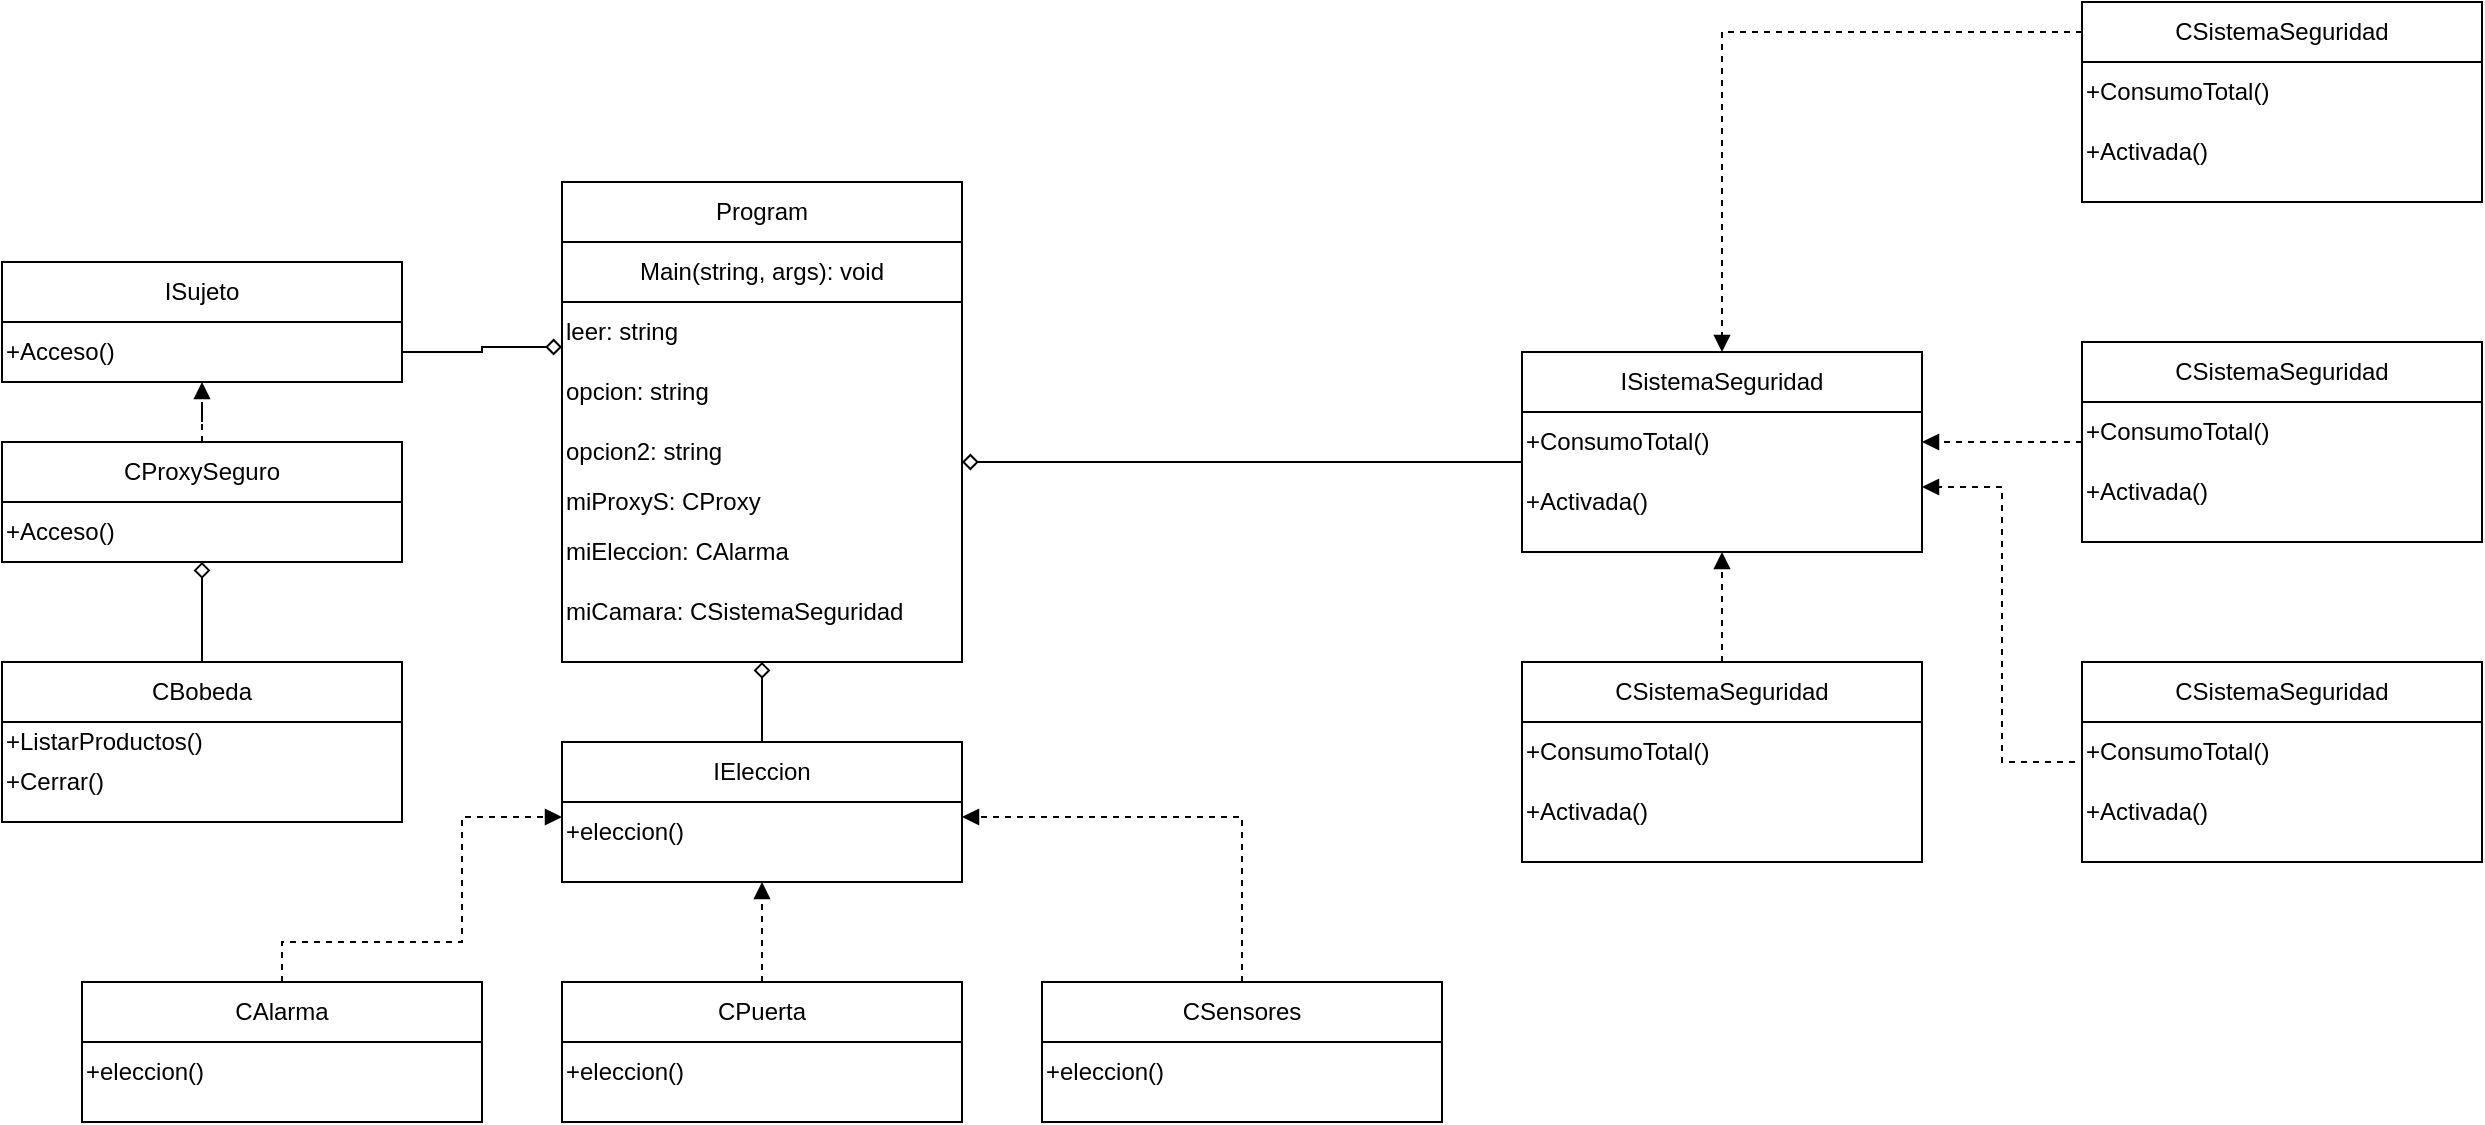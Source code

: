 <mxfile version="20.3.0" type="device"><diagram id="yue94MrkfqgcqNUkJM-i" name="Página-1"><mxGraphModel dx="868" dy="450" grid="1" gridSize="10" guides="1" tooltips="1" connect="1" arrows="1" fold="1" page="1" pageScale="1" pageWidth="1654" pageHeight="2336" math="0" shadow="0"><root><mxCell id="0"/><mxCell id="1" parent="0"/><mxCell id="NzRh6jxZODoxdTJiovQG-1" value="" style="rounded=0;whiteSpace=wrap;html=1;" vertex="1" parent="1"><mxGeometry x="360" y="160" width="200" height="240" as="geometry"/></mxCell><mxCell id="NzRh6jxZODoxdTJiovQG-3" value="Program" style="rounded=0;whiteSpace=wrap;html=1;" vertex="1" parent="1"><mxGeometry x="360" y="160" width="200" height="30" as="geometry"/></mxCell><mxCell id="NzRh6jxZODoxdTJiovQG-4" value="Main(string, args): void" style="rounded=0;whiteSpace=wrap;html=1;" vertex="1" parent="1"><mxGeometry x="360" y="190" width="200" height="30" as="geometry"/></mxCell><mxCell id="NzRh6jxZODoxdTJiovQG-5" value="leer: string" style="text;html=1;strokeColor=none;fillColor=none;align=left;verticalAlign=middle;whiteSpace=wrap;rounded=0;" vertex="1" parent="1"><mxGeometry x="360" y="220" width="200" height="30" as="geometry"/></mxCell><mxCell id="NzRh6jxZODoxdTJiovQG-6" value="opcion: string" style="text;html=1;strokeColor=none;fillColor=none;align=left;verticalAlign=middle;whiteSpace=wrap;rounded=0;" vertex="1" parent="1"><mxGeometry x="360" y="250" width="200" height="30" as="geometry"/></mxCell><mxCell id="NzRh6jxZODoxdTJiovQG-7" value="opcion2: string" style="text;html=1;strokeColor=none;fillColor=none;align=left;verticalAlign=middle;whiteSpace=wrap;rounded=0;" vertex="1" parent="1"><mxGeometry x="360" y="280" width="200" height="30" as="geometry"/></mxCell><mxCell id="NzRh6jxZODoxdTJiovQG-8" value="miEleccion: CAlarma" style="text;html=1;strokeColor=none;fillColor=none;align=left;verticalAlign=middle;whiteSpace=wrap;rounded=0;" vertex="1" parent="1"><mxGeometry x="360" y="330" width="190" height="30" as="geometry"/></mxCell><mxCell id="NzRh6jxZODoxdTJiovQG-9" value="miProxyS: CProxy" style="text;html=1;strokeColor=none;fillColor=none;align=left;verticalAlign=middle;whiteSpace=wrap;rounded=0;" vertex="1" parent="1"><mxGeometry x="360" y="310" width="200" height="20" as="geometry"/></mxCell><mxCell id="NzRh6jxZODoxdTJiovQG-10" value="miCamara: CSistemaSeguridad" style="text;html=1;strokeColor=none;fillColor=none;align=left;verticalAlign=middle;whiteSpace=wrap;rounded=0;" vertex="1" parent="1"><mxGeometry x="360" y="360" width="190" height="30" as="geometry"/></mxCell><mxCell id="NzRh6jxZODoxdTJiovQG-11" value="" style="rounded=0;whiteSpace=wrap;html=1;" vertex="1" parent="1"><mxGeometry x="360" y="440" width="200" height="70" as="geometry"/></mxCell><mxCell id="NzRh6jxZODoxdTJiovQG-18" style="edgeStyle=orthogonalEdgeStyle;rounded=0;orthogonalLoop=1;jettySize=auto;html=1;entryX=0.5;entryY=1;entryDx=0;entryDy=0;strokeColor=#000000;endArrow=diamond;endFill=0;" edge="1" parent="1" source="NzRh6jxZODoxdTJiovQG-12" target="NzRh6jxZODoxdTJiovQG-1"><mxGeometry relative="1" as="geometry"/></mxCell><mxCell id="NzRh6jxZODoxdTJiovQG-12" value="IEleccion" style="rounded=0;whiteSpace=wrap;html=1;" vertex="1" parent="1"><mxGeometry x="360" y="440" width="200" height="30" as="geometry"/></mxCell><mxCell id="NzRh6jxZODoxdTJiovQG-14" value="+eleccion()" style="text;html=1;strokeColor=none;fillColor=none;align=left;verticalAlign=middle;whiteSpace=wrap;rounded=0;" vertex="1" parent="1"><mxGeometry x="360" y="470" width="200" height="30" as="geometry"/></mxCell><mxCell id="NzRh6jxZODoxdTJiovQG-29" value="" style="rounded=0;whiteSpace=wrap;html=1;" vertex="1" parent="1"><mxGeometry x="600" y="560" width="200" height="70" as="geometry"/></mxCell><mxCell id="NzRh6jxZODoxdTJiovQG-39" style="edgeStyle=orthogonalEdgeStyle;rounded=0;orthogonalLoop=1;jettySize=auto;html=1;dashed=1;strokeColor=#000000;endArrow=block;endFill=1;entryX=1;entryY=0.25;entryDx=0;entryDy=0;" edge="1" parent="1" source="NzRh6jxZODoxdTJiovQG-30" target="NzRh6jxZODoxdTJiovQG-14"><mxGeometry relative="1" as="geometry"><mxPoint x="700" y="480" as="targetPoint"/><Array as="points"><mxPoint x="700" y="478"/></Array></mxGeometry></mxCell><mxCell id="NzRh6jxZODoxdTJiovQG-30" value="CSensores" style="rounded=0;whiteSpace=wrap;html=1;" vertex="1" parent="1"><mxGeometry x="600" y="560" width="200" height="30" as="geometry"/></mxCell><mxCell id="NzRh6jxZODoxdTJiovQG-31" value="+eleccion()" style="text;html=1;strokeColor=none;fillColor=none;align=left;verticalAlign=middle;whiteSpace=wrap;rounded=0;" vertex="1" parent="1"><mxGeometry x="600" y="590" width="200" height="30" as="geometry"/></mxCell><mxCell id="NzRh6jxZODoxdTJiovQG-32" value="" style="rounded=0;whiteSpace=wrap;html=1;" vertex="1" parent="1"><mxGeometry x="120" y="560" width="200" height="70" as="geometry"/></mxCell><mxCell id="NzRh6jxZODoxdTJiovQG-40" style="edgeStyle=orthogonalEdgeStyle;rounded=0;orthogonalLoop=1;jettySize=auto;html=1;entryX=0;entryY=0.25;entryDx=0;entryDy=0;dashed=1;strokeColor=#000000;endArrow=block;endFill=1;exitX=0.5;exitY=0;exitDx=0;exitDy=0;" edge="1" parent="1" source="NzRh6jxZODoxdTJiovQG-33" target="NzRh6jxZODoxdTJiovQG-14"><mxGeometry relative="1" as="geometry"><Array as="points"><mxPoint x="220" y="540"/><mxPoint x="310" y="540"/><mxPoint x="310" y="478"/></Array></mxGeometry></mxCell><mxCell id="NzRh6jxZODoxdTJiovQG-33" value="CAlarma" style="rounded=0;whiteSpace=wrap;html=1;" vertex="1" parent="1"><mxGeometry x="120" y="560" width="200" height="30" as="geometry"/></mxCell><mxCell id="NzRh6jxZODoxdTJiovQG-34" value="+eleccion()" style="text;html=1;strokeColor=none;fillColor=none;align=left;verticalAlign=middle;whiteSpace=wrap;rounded=0;" vertex="1" parent="1"><mxGeometry x="120" y="590" width="200" height="30" as="geometry"/></mxCell><mxCell id="NzRh6jxZODoxdTJiovQG-35" value="" style="rounded=0;whiteSpace=wrap;html=1;" vertex="1" parent="1"><mxGeometry x="360" y="560" width="200" height="70" as="geometry"/></mxCell><mxCell id="NzRh6jxZODoxdTJiovQG-38" style="edgeStyle=orthogonalEdgeStyle;rounded=0;orthogonalLoop=1;jettySize=auto;html=1;entryX=0.5;entryY=1;entryDx=0;entryDy=0;strokeColor=#000000;endArrow=block;endFill=1;dashed=1;" edge="1" parent="1" source="NzRh6jxZODoxdTJiovQG-36" target="NzRh6jxZODoxdTJiovQG-11"><mxGeometry relative="1" as="geometry"/></mxCell><mxCell id="NzRh6jxZODoxdTJiovQG-36" value="CPuerta" style="rounded=0;whiteSpace=wrap;html=1;" vertex="1" parent="1"><mxGeometry x="360" y="560" width="200" height="30" as="geometry"/></mxCell><mxCell id="NzRh6jxZODoxdTJiovQG-37" value="+eleccion()" style="text;html=1;strokeColor=none;fillColor=none;align=left;verticalAlign=middle;whiteSpace=wrap;rounded=0;" vertex="1" parent="1"><mxGeometry x="360" y="590" width="200" height="30" as="geometry"/></mxCell><mxCell id="NzRh6jxZODoxdTJiovQG-41" value="" style="rounded=0;whiteSpace=wrap;html=1;" vertex="1" parent="1"><mxGeometry x="840" y="245" width="200" height="100" as="geometry"/></mxCell><mxCell id="NzRh6jxZODoxdTJiovQG-45" style="edgeStyle=orthogonalEdgeStyle;rounded=0;orthogonalLoop=1;jettySize=auto;html=1;strokeColor=#000000;endArrow=diamond;endFill=0;exitX=0;exitY=0;exitDx=0;exitDy=0;" edge="1" parent="1" source="NzRh6jxZODoxdTJiovQG-44"><mxGeometry relative="1" as="geometry"><mxPoint x="560" y="300" as="targetPoint"/><Array as="points"><mxPoint x="620" y="300"/><mxPoint x="620" y="300"/></Array></mxGeometry></mxCell><mxCell id="NzRh6jxZODoxdTJiovQG-42" value="ISistemaSeguridad" style="rounded=0;whiteSpace=wrap;html=1;" vertex="1" parent="1"><mxGeometry x="840" y="245" width="200" height="30" as="geometry"/></mxCell><mxCell id="NzRh6jxZODoxdTJiovQG-43" value="+ConsumoTotal()" style="text;html=1;strokeColor=none;fillColor=none;align=left;verticalAlign=middle;whiteSpace=wrap;rounded=0;" vertex="1" parent="1"><mxGeometry x="840" y="275" width="200" height="30" as="geometry"/></mxCell><mxCell id="NzRh6jxZODoxdTJiovQG-44" value="+Activada()" style="text;html=1;strokeColor=none;fillColor=none;align=left;verticalAlign=middle;whiteSpace=wrap;rounded=0;" vertex="1" parent="1"><mxGeometry x="840" y="305" width="200" height="30" as="geometry"/></mxCell><mxCell id="NzRh6jxZODoxdTJiovQG-46" value="" style="rounded=0;whiteSpace=wrap;html=1;" vertex="1" parent="1"><mxGeometry x="840" y="400" width="200" height="100" as="geometry"/></mxCell><mxCell id="NzRh6jxZODoxdTJiovQG-50" style="edgeStyle=orthogonalEdgeStyle;rounded=0;orthogonalLoop=1;jettySize=auto;html=1;entryX=0.5;entryY=1;entryDx=0;entryDy=0;strokeColor=#000000;endArrow=block;endFill=1;dashed=1;" edge="1" parent="1" source="NzRh6jxZODoxdTJiovQG-47" target="NzRh6jxZODoxdTJiovQG-41"><mxGeometry relative="1" as="geometry"/></mxCell><mxCell id="NzRh6jxZODoxdTJiovQG-47" value="CSistemaSeguridad" style="rounded=0;whiteSpace=wrap;html=1;" vertex="1" parent="1"><mxGeometry x="840" y="400" width="200" height="30" as="geometry"/></mxCell><mxCell id="NzRh6jxZODoxdTJiovQG-48" value="+ConsumoTotal()" style="text;html=1;strokeColor=none;fillColor=none;align=left;verticalAlign=middle;whiteSpace=wrap;rounded=0;" vertex="1" parent="1"><mxGeometry x="840" y="430" width="200" height="30" as="geometry"/></mxCell><mxCell id="NzRh6jxZODoxdTJiovQG-49" value="+Activada()" style="text;html=1;strokeColor=none;fillColor=none;align=left;verticalAlign=middle;whiteSpace=wrap;rounded=0;" vertex="1" parent="1"><mxGeometry x="840" y="460" width="200" height="30" as="geometry"/></mxCell><mxCell id="NzRh6jxZODoxdTJiovQG-68" style="edgeStyle=orthogonalEdgeStyle;rounded=0;orthogonalLoop=1;jettySize=auto;html=1;entryX=1;entryY=0.5;entryDx=0;entryDy=0;dashed=1;strokeColor=#000000;endArrow=block;endFill=1;" edge="1" parent="1" source="NzRh6jxZODoxdTJiovQG-55" target="NzRh6jxZODoxdTJiovQG-43"><mxGeometry relative="1" as="geometry"/></mxCell><mxCell id="NzRh6jxZODoxdTJiovQG-55" value="" style="rounded=0;whiteSpace=wrap;html=1;" vertex="1" parent="1"><mxGeometry x="1120" y="240" width="200" height="100" as="geometry"/></mxCell><mxCell id="NzRh6jxZODoxdTJiovQG-56" value="CSistemaSeguridad" style="rounded=0;whiteSpace=wrap;html=1;" vertex="1" parent="1"><mxGeometry x="1120" y="240" width="200" height="30" as="geometry"/></mxCell><mxCell id="NzRh6jxZODoxdTJiovQG-57" value="+ConsumoTotal()" style="text;html=1;strokeColor=none;fillColor=none;align=left;verticalAlign=middle;whiteSpace=wrap;rounded=0;" vertex="1" parent="1"><mxGeometry x="1120" y="270" width="200" height="30" as="geometry"/></mxCell><mxCell id="NzRh6jxZODoxdTJiovQG-58" value="+Activada()" style="text;html=1;strokeColor=none;fillColor=none;align=left;verticalAlign=middle;whiteSpace=wrap;rounded=0;" vertex="1" parent="1"><mxGeometry x="1120" y="300" width="200" height="30" as="geometry"/></mxCell><mxCell id="NzRh6jxZODoxdTJiovQG-59" value="" style="rounded=0;whiteSpace=wrap;html=1;" vertex="1" parent="1"><mxGeometry x="1120" y="70" width="200" height="100" as="geometry"/></mxCell><mxCell id="NzRh6jxZODoxdTJiovQG-67" style="edgeStyle=orthogonalEdgeStyle;rounded=0;orthogonalLoop=1;jettySize=auto;html=1;entryX=0.5;entryY=0;entryDx=0;entryDy=0;dashed=1;strokeColor=#000000;endArrow=block;endFill=1;" edge="1" parent="1" source="NzRh6jxZODoxdTJiovQG-60" target="NzRh6jxZODoxdTJiovQG-42"><mxGeometry relative="1" as="geometry"/></mxCell><mxCell id="NzRh6jxZODoxdTJiovQG-60" value="CSistemaSeguridad" style="rounded=0;whiteSpace=wrap;html=1;" vertex="1" parent="1"><mxGeometry x="1120" y="70" width="200" height="30" as="geometry"/></mxCell><mxCell id="NzRh6jxZODoxdTJiovQG-61" value="+ConsumoTotal()" style="text;html=1;strokeColor=none;fillColor=none;align=left;verticalAlign=middle;whiteSpace=wrap;rounded=0;" vertex="1" parent="1"><mxGeometry x="1120" y="100" width="200" height="30" as="geometry"/></mxCell><mxCell id="NzRh6jxZODoxdTJiovQG-62" value="+Activada()" style="text;html=1;strokeColor=none;fillColor=none;align=left;verticalAlign=middle;whiteSpace=wrap;rounded=0;" vertex="1" parent="1"><mxGeometry x="1120" y="130" width="200" height="30" as="geometry"/></mxCell><mxCell id="NzRh6jxZODoxdTJiovQG-63" value="" style="rounded=0;whiteSpace=wrap;html=1;" vertex="1" parent="1"><mxGeometry x="1120" y="400" width="200" height="100" as="geometry"/></mxCell><mxCell id="NzRh6jxZODoxdTJiovQG-69" style="edgeStyle=orthogonalEdgeStyle;rounded=0;orthogonalLoop=1;jettySize=auto;html=1;entryX=1;entryY=0.25;entryDx=0;entryDy=0;dashed=1;strokeColor=#000000;endArrow=block;endFill=1;exitX=0;exitY=0.75;exitDx=0;exitDy=0;" edge="1" parent="1" source="NzRh6jxZODoxdTJiovQG-65" target="NzRh6jxZODoxdTJiovQG-44"><mxGeometry relative="1" as="geometry"><Array as="points"><mxPoint x="1120" y="450"/><mxPoint x="1080" y="450"/><mxPoint x="1080" y="313"/></Array></mxGeometry></mxCell><mxCell id="NzRh6jxZODoxdTJiovQG-64" value="CSistemaSeguridad" style="rounded=0;whiteSpace=wrap;html=1;" vertex="1" parent="1"><mxGeometry x="1120" y="400" width="200" height="30" as="geometry"/></mxCell><mxCell id="NzRh6jxZODoxdTJiovQG-65" value="+ConsumoTotal()" style="text;html=1;strokeColor=none;fillColor=none;align=left;verticalAlign=middle;whiteSpace=wrap;rounded=0;" vertex="1" parent="1"><mxGeometry x="1120" y="430" width="200" height="30" as="geometry"/></mxCell><mxCell id="NzRh6jxZODoxdTJiovQG-66" value="+Activada()" style="text;html=1;strokeColor=none;fillColor=none;align=left;verticalAlign=middle;whiteSpace=wrap;rounded=0;" vertex="1" parent="1"><mxGeometry x="1120" y="460" width="200" height="30" as="geometry"/></mxCell><mxCell id="NzRh6jxZODoxdTJiovQG-70" value="" style="rounded=0;whiteSpace=wrap;html=1;" vertex="1" parent="1"><mxGeometry x="80" y="200" width="200" height="60" as="geometry"/></mxCell><mxCell id="NzRh6jxZODoxdTJiovQG-71" value="ISujeto" style="rounded=0;whiteSpace=wrap;html=1;" vertex="1" parent="1"><mxGeometry x="80" y="200" width="200" height="30" as="geometry"/></mxCell><mxCell id="NzRh6jxZODoxdTJiovQG-74" style="edgeStyle=orthogonalEdgeStyle;rounded=0;orthogonalLoop=1;jettySize=auto;html=1;entryX=0;entryY=0.75;entryDx=0;entryDy=0;strokeColor=#000000;endArrow=diamond;endFill=0;" edge="1" parent="1" source="NzRh6jxZODoxdTJiovQG-72" target="NzRh6jxZODoxdTJiovQG-5"><mxGeometry relative="1" as="geometry"/></mxCell><mxCell id="NzRh6jxZODoxdTJiovQG-72" value="+Acceso()" style="text;html=1;strokeColor=none;fillColor=none;align=left;verticalAlign=middle;whiteSpace=wrap;rounded=0;" vertex="1" parent="1"><mxGeometry x="80" y="230" width="200" height="30" as="geometry"/></mxCell><mxCell id="NzRh6jxZODoxdTJiovQG-75" value="" style="rounded=0;whiteSpace=wrap;html=1;" vertex="1" parent="1"><mxGeometry x="80" y="290" width="200" height="60" as="geometry"/></mxCell><mxCell id="NzRh6jxZODoxdTJiovQG-78" style="edgeStyle=orthogonalEdgeStyle;rounded=0;orthogonalLoop=1;jettySize=auto;html=1;entryX=0.5;entryY=1;entryDx=0;entryDy=0;dashed=1;strokeColor=#000000;endArrow=block;endFill=1;" edge="1" parent="1" source="NzRh6jxZODoxdTJiovQG-76" target="NzRh6jxZODoxdTJiovQG-72"><mxGeometry relative="1" as="geometry"/></mxCell><mxCell id="NzRh6jxZODoxdTJiovQG-76" value="CProxySeguro" style="rounded=0;whiteSpace=wrap;html=1;" vertex="1" parent="1"><mxGeometry x="80" y="290" width="200" height="30" as="geometry"/></mxCell><mxCell id="NzRh6jxZODoxdTJiovQG-77" value="+Acceso()" style="text;html=1;strokeColor=none;fillColor=none;align=left;verticalAlign=middle;whiteSpace=wrap;rounded=0;" vertex="1" parent="1"><mxGeometry x="80" y="320" width="200" height="30" as="geometry"/></mxCell><mxCell id="NzRh6jxZODoxdTJiovQG-82" value="" style="rounded=0;whiteSpace=wrap;html=1;" vertex="1" parent="1"><mxGeometry x="80" y="400" width="200" height="80" as="geometry"/></mxCell><mxCell id="NzRh6jxZODoxdTJiovQG-86" style="edgeStyle=orthogonalEdgeStyle;rounded=0;orthogonalLoop=1;jettySize=auto;html=1;entryX=0.5;entryY=1;entryDx=0;entryDy=0;strokeColor=#000000;endArrow=diamond;endFill=0;" edge="1" parent="1" source="NzRh6jxZODoxdTJiovQG-83" target="NzRh6jxZODoxdTJiovQG-77"><mxGeometry relative="1" as="geometry"/></mxCell><mxCell id="NzRh6jxZODoxdTJiovQG-83" value="CBobeda" style="rounded=0;whiteSpace=wrap;html=1;" vertex="1" parent="1"><mxGeometry x="80" y="400" width="200" height="30" as="geometry"/></mxCell><mxCell id="NzRh6jxZODoxdTJiovQG-84" value="+ListarProductos()" style="text;html=1;strokeColor=none;fillColor=none;align=left;verticalAlign=middle;whiteSpace=wrap;rounded=0;" vertex="1" parent="1"><mxGeometry x="80" y="430" width="200" height="20" as="geometry"/></mxCell><mxCell id="NzRh6jxZODoxdTJiovQG-85" value="+Cerrar()" style="text;html=1;strokeColor=none;fillColor=none;align=left;verticalAlign=middle;whiteSpace=wrap;rounded=0;" vertex="1" parent="1"><mxGeometry x="80" y="450" width="200" height="20" as="geometry"/></mxCell></root></mxGraphModel></diagram></mxfile>